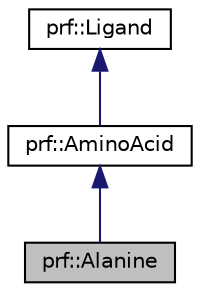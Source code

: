 digraph "prf::Alanine"
{
  bgcolor="transparent";
  edge [fontname="Helvetica",fontsize="10",labelfontname="Helvetica",labelfontsize="10"];
  node [fontname="Helvetica",fontsize="10",shape=record];
  Node1 [label="prf::Alanine",height=0.2,width=0.4,color="black", fillcolor="grey75", style="filled" fontcolor="black"];
  Node2 -> Node1 [dir="back",color="midnightblue",fontsize="10",style="solid",fontname="Helvetica"];
  Node2 [label="prf::AminoAcid",height=0.2,width=0.4,color="black",URL="$classprf_1_1AminoAcid.html",tooltip="Amino acid base class."];
  Node3 -> Node2 [dir="back",color="midnightblue",fontsize="10",style="solid",fontname="Helvetica"];
  Node3 [label="prf::Ligand",height=0.2,width=0.4,color="black",URL="$classprf_1_1Ligand.html",tooltip="An abstract class providing a base for amino acids and capping groups."];
}
